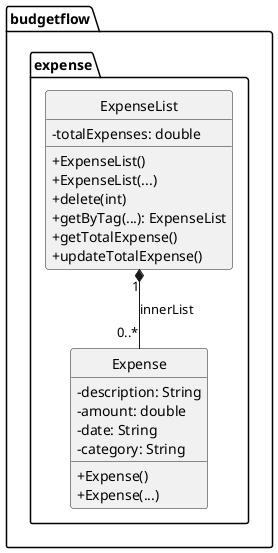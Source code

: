 @startuml
'https://plantuml.com/class-diagram
hide circle
skinparam classAttributeIconSize 0
package budgetflow.expense {
    class Expense {
        -description: String
        -amount: double
        -date: String
        -category: String
        +Expense()
        +Expense(...)
    }
    class ExpenseList {
        -totalExpenses: double
        +ExpenseList()
        +ExpenseList(...)
        +delete(int)
        +getByTag(...): ExpenseList
        +getTotalExpense()
        +updateTotalExpense()
    }
}
ExpenseList "1" *-- "0..*" Expense :  innerList
@enduml